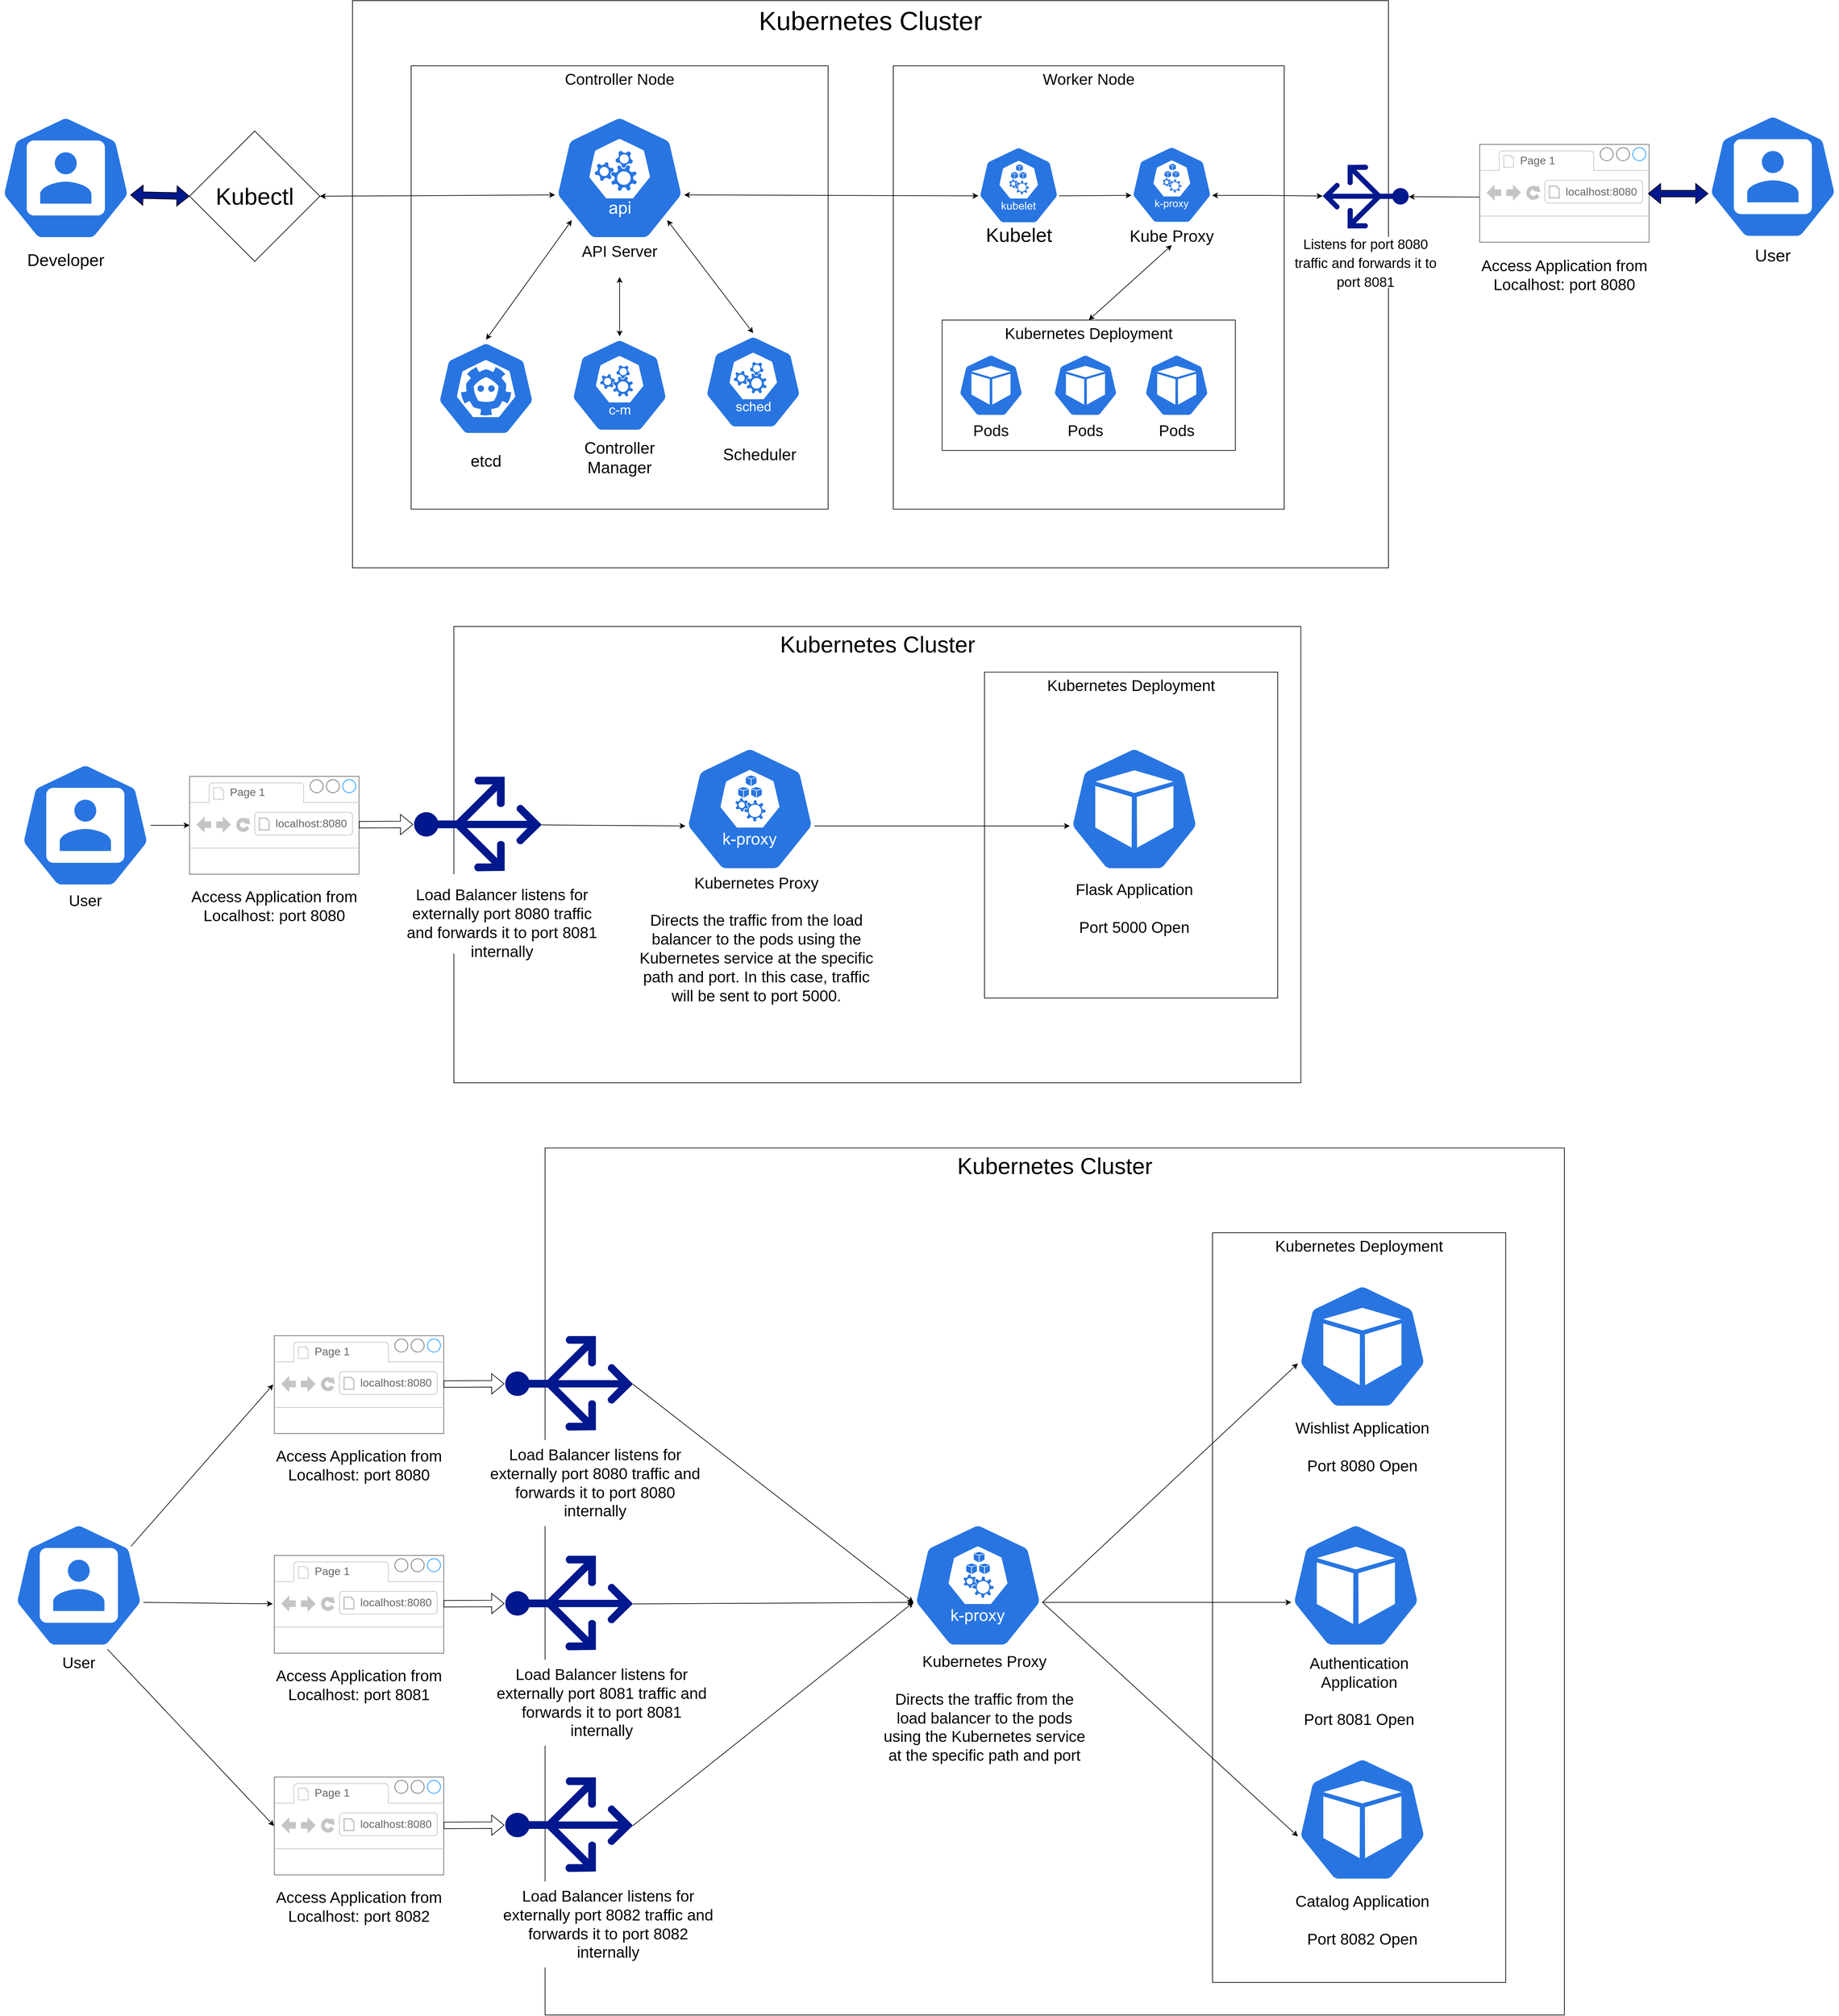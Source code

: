 <mxfile version="15.8.6" type="google"><diagram id="fSrnjGD2aspFWsJwa-Qv" name="Page-1"><mxGraphModel dx="2331" dy="1891" grid="1" gridSize="10" guides="1" tooltips="1" connect="1" arrows="1" fold="1" page="1" pageScale="1" pageWidth="850" pageHeight="1100" math="0" shadow="0"><root><mxCell id="0"/><mxCell id="1" parent="0"/><mxCell id="OQ4BUsbAyITo-hCKaC5o-9" value="&lt;span style=&quot;font-size: 35px&quot;&gt;Kubernetes Cluster&lt;/span&gt;" style="rounded=0;whiteSpace=wrap;html=1;align=center;verticalAlign=top;fillColor=default;" parent="1" vertex="1"><mxGeometry x="2495.6" y="960" width="1300" height="700" as="geometry"/></mxCell><mxCell id="OQ4BUsbAyITo-hCKaC5o-6" value="" style="sketch=0;aspect=fixed;pointerEvents=1;shadow=0;dashed=0;html=1;strokeColor=none;labelPosition=center;verticalLabelPosition=bottom;verticalAlign=top;align=center;fillColor=#00188D;shape=mxgraph.azure.load_balancer_generic;rotation=-90;" parent="1" vertex="1"><mxGeometry x="2460" y="1165" width="145" height="195.95" as="geometry"/></mxCell><mxCell id="OQ4BUsbAyITo-hCKaC5o-15" style="edgeStyle=orthogonalEdgeStyle;rounded=0;orthogonalLoop=1;jettySize=auto;html=1;fontSize=24;" parent="1" source="OQ4BUsbAyITo-hCKaC5o-10" target="OQ4BUsbAyITo-hCKaC5o-12" edge="1"><mxGeometry relative="1" as="geometry"/></mxCell><mxCell id="OQ4BUsbAyITo-hCKaC5o-10" value="" style="sketch=0;html=1;dashed=0;whitespace=wrap;fillColor=#2875E2;strokeColor=#ffffff;points=[[0.005,0.63,0],[0.1,0.2,0],[0.9,0.2,0],[0.5,0,0],[0.995,0.63,0],[0.72,0.99,0],[0.5,1,0],[0.28,0.99,0]];shape=mxgraph.kubernetes.icon;prIcon=user;fontSize=24;align=center;verticalAlign=top;" parent="1" vertex="1"><mxGeometry x="1830" y="1165" width="200" height="200" as="geometry"/></mxCell><mxCell id="OQ4BUsbAyITo-hCKaC5o-12" value="" style="strokeWidth=1;shadow=0;dashed=0;align=center;html=1;shape=mxgraph.mockup.containers.browserWindow;rSize=0;strokeColor=#666666;strokeColor2=#008cff;strokeColor3=#c4c4c4;mainText=,;recursiveResize=0;fontSize=24;" parent="1" vertex="1"><mxGeometry x="2090" y="1190" width="10" height="150" as="geometry"/></mxCell><mxCell id="OQ4BUsbAyITo-hCKaC5o-13" value="Page 1" style="strokeWidth=1;shadow=0;dashed=0;align=center;html=1;shape=mxgraph.mockup.containers.anchor;fontSize=17;fontColor=#666666;align=left;" parent="OQ4BUsbAyITo-hCKaC5o-12" vertex="1"><mxGeometry x="60" y="12" width="110" height="26" as="geometry"/></mxCell><mxCell id="OQ4BUsbAyITo-hCKaC5o-14" value="localhost:8080" style="strokeWidth=1;shadow=0;dashed=0;align=center;html=1;shape=mxgraph.mockup.containers.anchor;rSize=0;fontSize=17;fontColor=#666666;align=left;" parent="OQ4BUsbAyITo-hCKaC5o-12" vertex="1"><mxGeometry x="130" y="60" width="250" height="26" as="geometry"/></mxCell><mxCell id="OQ4BUsbAyITo-hCKaC5o-17" value="" style="shape=flexArrow;endArrow=classic;html=1;rounded=0;fontSize=24;exitX=25.986;exitY=0.494;exitDx=0;exitDy=0;exitPerimeter=0;entryX=0.495;entryY=-0.007;entryDx=0;entryDy=0;entryPerimeter=0;" parent="1" source="OQ4BUsbAyITo-hCKaC5o-12" target="OQ4BUsbAyITo-hCKaC5o-6" edge="1"><mxGeometry width="50" height="50" relative="1" as="geometry"><mxPoint x="2455.6" y="1278" as="sourcePoint"/><mxPoint x="2495.6" y="1264" as="targetPoint"/></mxGeometry></mxCell><mxCell id="OQ4BUsbAyITo-hCKaC5o-18" value="User" style="text;html=1;strokeColor=none;fillColor=none;align=center;verticalAlign=middle;whiteSpace=wrap;rounded=0;fontSize=24;" parent="1" vertex="1"><mxGeometry x="1900" y="1365.95" width="60" height="30" as="geometry"/></mxCell><mxCell id="OQ4BUsbAyITo-hCKaC5o-19" value="Access Application from Localhost: port 8080" style="text;html=1;strokeColor=none;fillColor=none;align=center;verticalAlign=middle;whiteSpace=wrap;rounded=0;fontSize=24;" parent="1" vertex="1"><mxGeometry x="2090" y="1350" width="260" height="78.1" as="geometry"/></mxCell><mxCell id="OQ4BUsbAyITo-hCKaC5o-20" value="&lt;span style=&quot;font-size: 21px&quot;&gt;&lt;br&gt;&lt;/span&gt;Load Balancer listens for externally port 8080 traffic and forwards it to port 8081 internally&lt;span style=&quot;font-size: 21px&quot;&gt;&lt;br&gt;&lt;/span&gt;" style="text;html=1;strokeColor=none;fillColor=default;align=center;verticalAlign=middle;whiteSpace=wrap;rounded=0;fontSize=24;" parent="1" vertex="1"><mxGeometry x="2412.5" y="1340" width="312.5" height="121.9" as="geometry"/></mxCell><mxCell id="OQ4BUsbAyITo-hCKaC5o-24" value="Kubernetes Proxy&lt;br&gt;&lt;br&gt;Directs the traffic from the load balancer to the pods using the Kubernetes service at the specific path and port. In this case, traffic will be sent to port 5000." style="text;html=1;strokeColor=none;fillColor=none;align=center;verticalAlign=middle;whiteSpace=wrap;rounded=0;fontSize=24;" parent="1" vertex="1"><mxGeometry x="2770" y="1330" width="380" height="220" as="geometry"/></mxCell><mxCell id="OQ4BUsbAyITo-hCKaC5o-25" value="Kubernetes Deployment" style="rounded=0;whiteSpace=wrap;html=1;fontSize=24;align=center;verticalAlign=top;fillColor=none;" parent="1" vertex="1"><mxGeometry x="3310" y="1030" width="450" height="500" as="geometry"/></mxCell><mxCell id="OQ4BUsbAyITo-hCKaC5o-26" value="" style="sketch=0;html=1;dashed=0;whitespace=wrap;fillColor=#2875E2;strokeColor=#ffffff;points=[[0.005,0.63,0],[0.1,0.2,0],[0.9,0.2,0],[0.5,0,0],[0.995,0.63,0],[0.72,0.99,0],[0.5,1,0],[0.28,0.99,0]];shape=mxgraph.kubernetes.icon;prIcon=pod;fontSize=24;align=center;verticalAlign=top;" parent="1" vertex="1"><mxGeometry x="3440" y="1140" width="200" height="200" as="geometry"/></mxCell><mxCell id="OQ4BUsbAyITo-hCKaC5o-30" value="Flask Application&lt;br&gt;&lt;br&gt;Port 5000 Open" style="text;html=1;strokeColor=none;fillColor=none;align=center;verticalAlign=middle;whiteSpace=wrap;rounded=0;fontSize=24;" parent="1" vertex="1"><mxGeometry x="3430" y="1330" width="220" height="125.95" as="geometry"/></mxCell><mxCell id="OQ4BUsbAyITo-hCKaC5o-35" value="&lt;font style=&quot;font-size: 40px&quot;&gt;Kubernetes Cluster&lt;/font&gt;" style="rounded=0;whiteSpace=wrap;html=1;align=center;verticalAlign=top;fillColor=default;" parent="1" vertex="1"><mxGeometry x="2340" width="1590" height="870" as="geometry"/></mxCell><mxCell id="OQ4BUsbAyITo-hCKaC5o-36" value="Controller Node" style="rounded=0;whiteSpace=wrap;html=1;fontSize=24;fillColor=default;align=center;verticalAlign=top;" parent="1" vertex="1"><mxGeometry x="2430" y="100" width="640" height="680" as="geometry"/></mxCell><mxCell id="OQ4BUsbAyITo-hCKaC5o-44" value="Worker Node" style="rounded=0;whiteSpace=wrap;html=1;fontSize=24;fillColor=default;align=center;verticalAlign=top;" parent="1" vertex="1"><mxGeometry x="3170" y="100" width="600" height="680" as="geometry"/></mxCell><mxCell id="OQ4BUsbAyITo-hCKaC5o-64" value="Kubectl" style="rhombus;whiteSpace=wrap;html=1;fontSize=36;fillColor=default;align=center;verticalAlign=middle;" parent="1" vertex="1"><mxGeometry x="2090" y="200" width="200" height="200" as="geometry"/></mxCell><mxCell id="OQ4BUsbAyITo-hCKaC5o-65" value="" style="endArrow=classic;html=1;rounded=0;fontSize=36;exitX=0.5;exitY=0;exitDx=0;exitDy=0;exitPerimeter=0;entryX=0.133;entryY=0.824;entryDx=0;entryDy=0;entryPerimeter=0;startArrow=classic;startFill=1;" parent="1" source="2pp3zBaJAFojBqM1P_Cb-28" target="2pp3zBaJAFojBqM1P_Cb-34" edge="1"><mxGeometry width="50" height="50" relative="1" as="geometry"><mxPoint x="2569.76" y="541.6" as="sourcePoint"/><mxPoint x="2619.8" y="379.85" as="targetPoint"/></mxGeometry></mxCell><mxCell id="OQ4BUsbAyITo-hCKaC5o-68" value="" style="endArrow=classic;html=1;rounded=0;fontSize=36;exitX=0.5;exitY=0;exitDx=0;exitDy=0;entryX=0.865;entryY=0.823;entryDx=0;entryDy=0;entryPerimeter=0;exitPerimeter=0;startArrow=classic;startFill=1;" parent="1" source="2pp3zBaJAFojBqM1P_Cb-30" target="2pp3zBaJAFojBqM1P_Cb-34" edge="1"><mxGeometry width="50" height="50" relative="1" as="geometry"><mxPoint x="2960" y="540" as="sourcePoint"/><mxPoint x="2880.8" y="380.45" as="targetPoint"/></mxGeometry></mxCell><mxCell id="OQ4BUsbAyITo-hCKaC5o-53" value="Kubernetes Deployment" style="rounded=0;whiteSpace=wrap;html=1;fontSize=24;fillColor=none;align=center;verticalAlign=top;" parent="1" vertex="1"><mxGeometry x="3245" y="490" width="450" height="200" as="geometry"/></mxCell><mxCell id="OQ4BUsbAyITo-hCKaC5o-69" value="" style="sketch=0;html=1;dashed=0;whitespace=wrap;fillColor=#2875E2;strokeColor=#ffffff;points=[[0.005,0.63,0],[0.1,0.2,0],[0.9,0.2,0],[0.5,0,0],[0.995,0.63,0],[0.72,0.99,0],[0.5,1,0],[0.28,0.99,0]];shape=mxgraph.kubernetes.icon;prIcon=pod;fontSize=36;align=center;verticalAlign=middle;" parent="1" vertex="1"><mxGeometry x="3270" y="540" width="100" height="100" as="geometry"/></mxCell><mxCell id="OQ4BUsbAyITo-hCKaC5o-71" value="&lt;font style=&quot;font-size: 24px&quot;&gt;Pods&lt;/font&gt;" style="text;html=1;strokeColor=none;fillColor=none;align=center;verticalAlign=middle;whiteSpace=wrap;rounded=0;fontSize=36;" parent="1" vertex="1"><mxGeometry x="3290" y="640" width="60" height="30" as="geometry"/></mxCell><mxCell id="OQ4BUsbAyITo-hCKaC5o-73" value="" style="sketch=0;html=1;dashed=0;whitespace=wrap;fillColor=#2875E2;strokeColor=#ffffff;points=[[0.005,0.63,0],[0.1,0.2,0],[0.9,0.2,0],[0.5,0,0],[0.995,0.63,0],[0.72,0.99,0],[0.5,1,0],[0.28,0.99,0]];shape=mxgraph.kubernetes.icon;prIcon=pod;fontSize=36;align=center;verticalAlign=middle;" parent="1" vertex="1"><mxGeometry x="3415" y="540" width="100" height="100" as="geometry"/></mxCell><mxCell id="OQ4BUsbAyITo-hCKaC5o-74" value="&lt;font style=&quot;font-size: 24px&quot;&gt;Pods&lt;/font&gt;" style="text;html=1;strokeColor=none;fillColor=none;align=center;verticalAlign=middle;whiteSpace=wrap;rounded=0;fontSize=36;" parent="1" vertex="1"><mxGeometry x="3435" y="640" width="60" height="30" as="geometry"/></mxCell><mxCell id="OQ4BUsbAyITo-hCKaC5o-75" value="" style="sketch=0;html=1;dashed=0;whitespace=wrap;fillColor=#2875E2;strokeColor=#ffffff;points=[[0.005,0.63,0],[0.1,0.2,0],[0.9,0.2,0],[0.5,0,0],[0.995,0.63,0],[0.72,0.99,0],[0.5,1,0],[0.28,0.99,0]];shape=mxgraph.kubernetes.icon;prIcon=pod;fontSize=36;align=center;verticalAlign=middle;" parent="1" vertex="1"><mxGeometry x="3555" y="540" width="100" height="100" as="geometry"/></mxCell><mxCell id="OQ4BUsbAyITo-hCKaC5o-76" value="&lt;font style=&quot;font-size: 24px&quot;&gt;Pods&lt;/font&gt;" style="text;html=1;strokeColor=none;fillColor=none;align=center;verticalAlign=middle;whiteSpace=wrap;rounded=0;fontSize=36;" parent="1" vertex="1"><mxGeometry x="3575" y="640" width="60" height="30" as="geometry"/></mxCell><mxCell id="OQ4BUsbAyITo-hCKaC5o-78" value="" style="endArrow=classic;html=1;rounded=0;fontSize=36;exitX=0.005;exitY=0.63;exitDx=0;exitDy=0;entryX=0.995;entryY=0.63;entryDx=0;entryDy=0;startArrow=classic;startFill=1;entryPerimeter=0;exitPerimeter=0;" parent="1" source="2pp3zBaJAFojBqM1P_Cb-47" target="2pp3zBaJAFojBqM1P_Cb-34" edge="1"><mxGeometry width="50" height="50" relative="1" as="geometry"><mxPoint x="3245" y="313.92" as="sourcePoint"/><mxPoint x="2900" y="305" as="targetPoint"/></mxGeometry></mxCell><mxCell id="OQ4BUsbAyITo-hCKaC5o-81" value="" style="endArrow=classic;html=1;rounded=0;fontSize=24;exitX=1;exitY=0.5;exitDx=0;exitDy=0;entryX=0.005;entryY=0.63;entryDx=0;entryDy=0;startArrow=classic;startFill=1;entryPerimeter=0;" parent="1" source="OQ4BUsbAyITo-hCKaC5o-64" target="2pp3zBaJAFojBqM1P_Cb-34" edge="1"><mxGeometry width="50" height="50" relative="1" as="geometry"><mxPoint x="2170" y="600" as="sourcePoint"/><mxPoint x="2600" y="305" as="targetPoint"/></mxGeometry></mxCell><mxCell id="OQ4BUsbAyITo-hCKaC5o-86" value="" style="sketch=0;html=1;dashed=0;whitespace=wrap;fillColor=#2875E2;strokeColor=#ffffff;points=[[0.005,0.63,0],[0.1,0.2,0],[0.9,0.2,0],[0.5,0,0],[0.995,0.63,0],[0.72,0.99,0],[0.5,1,0],[0.28,0.99,0]];shape=mxgraph.kubernetes.icon;prIcon=user;fontSize=24;align=center;verticalAlign=middle;" parent="1" vertex="1"><mxGeometry x="4420" y="170.0" width="200" height="200" as="geometry"/></mxCell><mxCell id="2pp3zBaJAFojBqM1P_Cb-20" style="edgeStyle=orthogonalEdgeStyle;rounded=0;orthogonalLoop=1;jettySize=auto;html=1;fontSize=30;startArrow=classic;startFill=1;" parent="1" source="OQ4BUsbAyITo-hCKaC5o-88" target="OQ4BUsbAyITo-hCKaC5o-93" edge="1"><mxGeometry relative="1" as="geometry"><Array as="points"><mxPoint x="4130" y="301.5"/><mxPoint x="4130" y="301.5"/></Array></mxGeometry></mxCell><mxCell id="OQ4BUsbAyITo-hCKaC5o-88" value="" style="strokeWidth=1;shadow=0;dashed=0;align=center;html=1;shape=mxgraph.mockup.containers.browserWindow;rSize=0;strokeColor=#666666;strokeColor2=#008cff;strokeColor3=#c4c4c4;mainText=,;recursiveResize=0;fontSize=24;" parent="1" vertex="1"><mxGeometry x="4070" y="220.5" width="10" height="150" as="geometry"/></mxCell><mxCell id="OQ4BUsbAyITo-hCKaC5o-89" value="Page 1" style="strokeWidth=1;shadow=0;dashed=0;align=center;html=1;shape=mxgraph.mockup.containers.anchor;fontSize=17;fontColor=#666666;align=left;" parent="OQ4BUsbAyITo-hCKaC5o-88" vertex="1"><mxGeometry x="60" y="12" width="110" height="26" as="geometry"/></mxCell><mxCell id="OQ4BUsbAyITo-hCKaC5o-90" value="localhost:8080" style="strokeWidth=1;shadow=0;dashed=0;align=center;html=1;shape=mxgraph.mockup.containers.anchor;rSize=0;fontSize=17;fontColor=#666666;align=left;" parent="OQ4BUsbAyITo-hCKaC5o-88" vertex="1"><mxGeometry x="130" y="60" width="250" height="26" as="geometry"/></mxCell><mxCell id="OQ4BUsbAyITo-hCKaC5o-91" value="Access Application from Localhost: port 8080" style="text;html=1;strokeColor=none;fillColor=none;align=center;verticalAlign=middle;whiteSpace=wrap;rounded=0;fontSize=24;" parent="1" vertex="1"><mxGeometry x="4070" y="382.4" width="260" height="78.1" as="geometry"/></mxCell><mxCell id="2pp3zBaJAFojBqM1P_Cb-55" style="edgeStyle=orthogonalEdgeStyle;rounded=0;orthogonalLoop=1;jettySize=auto;html=1;entryX=0.995;entryY=0.63;entryDx=0;entryDy=0;entryPerimeter=0;fontSize=25;startArrow=classic;startFill=1;fillColor=#00188D;" parent="1" source="OQ4BUsbAyITo-hCKaC5o-93" target="2pp3zBaJAFojBqM1P_Cb-45" edge="1"><mxGeometry relative="1" as="geometry"><Array as="points"><mxPoint x="3744" y="299"/></Array></mxGeometry></mxCell><mxCell id="OQ4BUsbAyITo-hCKaC5o-93" value="" style="sketch=0;aspect=fixed;pointerEvents=1;shadow=0;dashed=0;html=1;strokeColor=none;labelPosition=center;verticalLabelPosition=bottom;verticalAlign=top;align=center;fillColor=#00188D;shape=mxgraph.azure.load_balancer_generic;rotation=90;labelBackgroundColor=none;labelBorderColor=none;" parent="1" vertex="1"><mxGeometry x="3846.1" y="234.42" width="97.8" height="132.16" as="geometry"/></mxCell><mxCell id="OQ4BUsbAyITo-hCKaC5o-94" value="&lt;font style=&quot;font-size: 21px&quot;&gt;Listens for port 8080 traffic and forwards it to port 8081&lt;/font&gt;" style="text;html=1;strokeColor=none;fillColor=default;align=center;verticalAlign=middle;whiteSpace=wrap;rounded=0;fontSize=24;" parent="1" vertex="1"><mxGeometry x="3780" y="362.5" width="230" height="78.1" as="geometry"/></mxCell><mxCell id="2pp3zBaJAFojBqM1P_Cb-1" value="" style="sketch=0;html=1;dashed=0;whitespace=wrap;fillColor=#2875E2;strokeColor=#ffffff;points=[[0.005,0.63,0],[0.1,0.2,0],[0.9,0.2,0],[0.5,0,0],[0.995,0.63,0],[0.72,0.99,0],[0.5,1,0],[0.28,0.99,0]];shape=mxgraph.kubernetes.icon;prIcon=user;fontSize=24;align=center;verticalAlign=middle;" parent="1" vertex="1"><mxGeometry x="1800" y="172" width="200" height="200" as="geometry"/></mxCell><mxCell id="2pp3zBaJAFojBqM1P_Cb-2" value="Developer" style="text;html=1;strokeColor=none;fillColor=none;align=center;verticalAlign=middle;whiteSpace=wrap;rounded=0;fontSize=26;" parent="1" vertex="1"><mxGeometry x="1830" y="367" width="140" height="61" as="geometry"/></mxCell><mxCell id="2pp3zBaJAFojBqM1P_Cb-19" value="User" style="text;html=1;strokeColor=none;fillColor=none;align=center;verticalAlign=middle;whiteSpace=wrap;rounded=0;fontSize=26;" parent="1" vertex="1"><mxGeometry x="4450" y="360" width="140" height="61" as="geometry"/></mxCell><mxCell id="2pp3zBaJAFojBqM1P_Cb-23" value="" style="shape=flexArrow;endArrow=classic;startArrow=classic;html=1;rounded=0;fontSize=30;exitX=25.828;exitY=0.503;exitDx=0;exitDy=0;exitPerimeter=0;entryX=0.005;entryY=0.63;entryDx=0;entryDy=0;entryPerimeter=0;fillColor=#00188D;" parent="1" source="OQ4BUsbAyITo-hCKaC5o-88" target="OQ4BUsbAyITo-hCKaC5o-86" edge="1"><mxGeometry width="100" height="100" relative="1" as="geometry"><mxPoint x="4370" y="340.5" as="sourcePoint"/><mxPoint x="4470" y="240.5" as="targetPoint"/></mxGeometry></mxCell><mxCell id="2pp3zBaJAFojBqM1P_Cb-24" value="" style="shape=flexArrow;endArrow=classic;startArrow=classic;html=1;rounded=0;fontSize=30;fillColor=#00188D;exitX=0.995;exitY=0.63;exitDx=0;exitDy=0;exitPerimeter=0;entryX=0;entryY=0.5;entryDx=0;entryDy=0;" parent="1" source="2pp3zBaJAFojBqM1P_Cb-1" target="OQ4BUsbAyITo-hCKaC5o-64" edge="1"><mxGeometry width="100" height="100" relative="1" as="geometry"><mxPoint x="1910" y="357" as="sourcePoint"/><mxPoint x="2010" y="257" as="targetPoint"/></mxGeometry></mxCell><mxCell id="2pp3zBaJAFojBqM1P_Cb-28" value="" style="sketch=0;html=1;dashed=0;whitespace=wrap;fillColor=#2875E2;strokeColor=#ffffff;points=[[0.005,0.63,0],[0.1,0.2,0],[0.9,0.2,0],[0.5,0,0],[0.995,0.63,0],[0.72,0.99,0],[0.5,1,0],[0.28,0.99,0]];shape=mxgraph.kubernetes.icon;prIcon=etcd;labelBackgroundColor=none;labelBorderColor=none;fontSize=21;" parent="1" vertex="1"><mxGeometry x="2470" y="520" width="150" height="150" as="geometry"/></mxCell><mxCell id="2pp3zBaJAFojBqM1P_Cb-37" style="edgeStyle=orthogonalEdgeStyle;rounded=0;orthogonalLoop=1;jettySize=auto;html=1;entryX=0.5;entryY=1;entryDx=0;entryDy=0;fontSize=25;startArrow=classic;startFill=1;fillColor=#00188D;" parent="1" source="2pp3zBaJAFojBqM1P_Cb-29" target="2pp3zBaJAFojBqM1P_Cb-35" edge="1"><mxGeometry relative="1" as="geometry"/></mxCell><mxCell id="2pp3zBaJAFojBqM1P_Cb-29" value="" style="sketch=0;html=1;dashed=0;whitespace=wrap;fillColor=#2875E2;strokeColor=#ffffff;points=[[0.005,0.63,0],[0.1,0.2,0],[0.9,0.2,0],[0.5,0,0],[0.995,0.63,0],[0.72,0.99,0],[0.5,1,0],[0.28,0.99,0]];shape=mxgraph.kubernetes.icon;prIcon=c_m;labelBackgroundColor=none;labelBorderColor=none;fontSize=21;" parent="1" vertex="1"><mxGeometry x="2675" y="515" width="150" height="150" as="geometry"/></mxCell><mxCell id="2pp3zBaJAFojBqM1P_Cb-30" value="" style="sketch=0;html=1;dashed=0;whitespace=wrap;fillColor=#2875E2;strokeColor=#ffffff;points=[[0.005,0.63,0],[0.1,0.2,0],[0.9,0.2,0],[0.5,0,0],[0.995,0.63,0],[0.72,0.99,0],[0.5,1,0],[0.28,0.99,0]];shape=mxgraph.kubernetes.icon;prIcon=sched;labelBackgroundColor=none;labelBorderColor=none;fontSize=21;" parent="1" vertex="1"><mxGeometry x="2880" y="510" width="150" height="150" as="geometry"/></mxCell><mxCell id="2pp3zBaJAFojBqM1P_Cb-31" value="&lt;font style=&quot;font-size: 25px&quot;&gt;etcd&lt;/font&gt;" style="text;html=1;strokeColor=none;fillColor=none;align=center;verticalAlign=middle;whiteSpace=wrap;rounded=0;labelBackgroundColor=none;labelBorderColor=none;fontSize=21;" parent="1" vertex="1"><mxGeometry x="2490" y="670" width="110" height="70" as="geometry"/></mxCell><mxCell id="2pp3zBaJAFojBqM1P_Cb-32" value="&lt;font style=&quot;font-size: 25px&quot;&gt;Controller Manager&lt;/font&gt;" style="text;html=1;strokeColor=none;fillColor=none;align=center;verticalAlign=middle;whiteSpace=wrap;rounded=0;labelBackgroundColor=none;labelBorderColor=none;fontSize=21;" parent="1" vertex="1"><mxGeometry x="2695" y="665" width="110" height="70" as="geometry"/></mxCell><mxCell id="2pp3zBaJAFojBqM1P_Cb-33" value="&lt;span style=&quot;font-size: 25px&quot;&gt;Scheduler&lt;/span&gt;" style="text;html=1;strokeColor=none;fillColor=none;align=center;verticalAlign=middle;whiteSpace=wrap;rounded=0;labelBackgroundColor=none;labelBorderColor=none;fontSize=21;" parent="1" vertex="1"><mxGeometry x="2910" y="660" width="110" height="70" as="geometry"/></mxCell><mxCell id="2pp3zBaJAFojBqM1P_Cb-34" value="" style="sketch=0;html=1;dashed=0;whitespace=wrap;fillColor=#2875E2;strokeColor=#ffffff;points=[[0.005,0.63,0],[0.1,0.2,0],[0.9,0.2,0],[0.5,0,0],[0.995,0.63,0],[0.72,0.99,0],[0.5,1,0],[0.28,0.99,0]];shape=mxgraph.kubernetes.icon;prIcon=api;labelBackgroundColor=none;labelBorderColor=none;fontSize=25;" parent="1" vertex="1"><mxGeometry x="2650" y="172" width="200" height="200" as="geometry"/></mxCell><mxCell id="2pp3zBaJAFojBqM1P_Cb-35" value="&lt;span style=&quot;font-size: 24px&quot;&gt;API Server&lt;/span&gt;" style="text;html=1;strokeColor=none;fillColor=none;align=center;verticalAlign=middle;whiteSpace=wrap;rounded=0;labelBackgroundColor=none;labelBorderColor=none;fontSize=25;" parent="1" vertex="1"><mxGeometry x="2675" y="343.92" width="150" height="80" as="geometry"/></mxCell><mxCell id="2pp3zBaJAFojBqM1P_Cb-49" value="" style="group" parent="1" vertex="1" connectable="0"><mxGeometry x="3300" y="220.67" width="125" height="151.33" as="geometry"/></mxCell><mxCell id="2pp3zBaJAFojBqM1P_Cb-47" value="" style="sketch=0;html=1;dashed=0;whitespace=wrap;fillColor=#2875E2;strokeColor=#ffffff;points=[[0.005,0.63,0],[0.1,0.2,0],[0.9,0.2,0],[0.5,0,0],[0.995,0.63,0],[0.72,0.99,0],[0.5,1,0],[0.28,0.99,0]];shape=mxgraph.kubernetes.icon;prIcon=kubelet;labelBackgroundColor=none;labelBorderColor=none;fontSize=25;" parent="2pp3zBaJAFojBqM1P_Cb-49" vertex="1"><mxGeometry width="125" height="125" as="geometry"/></mxCell><mxCell id="2pp3zBaJAFojBqM1P_Cb-48" value="&lt;span style=&quot;font-size: 30px&quot;&gt;Kubelet&lt;/span&gt;" style="text;html=1;strokeColor=none;fillColor=none;align=center;verticalAlign=middle;whiteSpace=wrap;rounded=0;labelBackgroundColor=none;labelBorderColor=none;fontSize=25;" parent="2pp3zBaJAFojBqM1P_Cb-49" vertex="1"><mxGeometry x="34.5" y="124.997" width="56" height="26.333" as="geometry"/></mxCell><mxCell id="2pp3zBaJAFojBqM1P_Cb-51" value="" style="group" parent="1" vertex="1" connectable="0"><mxGeometry x="3530" y="220" width="135" height="155" as="geometry"/></mxCell><mxCell id="2pp3zBaJAFojBqM1P_Cb-45" value="" style="sketch=0;html=1;dashed=0;whitespace=wrap;fillColor=#2875E2;strokeColor=#ffffff;points=[[0.005,0.63,0],[0.1,0.2,0],[0.9,0.2,0],[0.5,0,0],[0.995,0.63,0],[0.72,0.99,0],[0.5,1,0],[0.28,0.99,0]];shape=mxgraph.kubernetes.icon;prIcon=k_proxy;labelBackgroundColor=none;labelBorderColor=none;fontSize=25;" parent="2pp3zBaJAFojBqM1P_Cb-51" vertex="1"><mxGeometry x="5" width="125" height="125" as="geometry"/></mxCell><mxCell id="2pp3zBaJAFojBqM1P_Cb-46" value="Kube Proxy" style="text;html=1;strokeColor=none;fillColor=none;align=center;verticalAlign=middle;whiteSpace=wrap;rounded=0;labelBackgroundColor=none;labelBorderColor=none;fontSize=25;" parent="2pp3zBaJAFojBqM1P_Cb-51" vertex="1"><mxGeometry y="125" width="135" height="30" as="geometry"/></mxCell><mxCell id="2pp3zBaJAFojBqM1P_Cb-52" value="" style="endArrow=classic;html=1;rounded=0;fontSize=25;fillColor=#00188D;exitX=0.995;exitY=0.63;exitDx=0;exitDy=0;exitPerimeter=0;entryX=0.005;entryY=0.63;entryDx=0;entryDy=0;entryPerimeter=0;" parent="1" source="2pp3zBaJAFojBqM1P_Cb-47" target="2pp3zBaJAFojBqM1P_Cb-45" edge="1"><mxGeometry width="50" height="50" relative="1" as="geometry"><mxPoint x="3460" y="330" as="sourcePoint"/><mxPoint x="3510" y="280" as="targetPoint"/></mxGeometry></mxCell><mxCell id="2pp3zBaJAFojBqM1P_Cb-53" value="" style="endArrow=classic;html=1;rounded=0;fontSize=25;fillColor=#00188D;exitX=0.5;exitY=1;exitDx=0;exitDy=0;entryX=0.5;entryY=0;entryDx=0;entryDy=0;startArrow=classic;startFill=1;" parent="1" source="2pp3zBaJAFojBqM1P_Cb-46" target="OQ4BUsbAyITo-hCKaC5o-53" edge="1"><mxGeometry width="50" height="50" relative="1" as="geometry"><mxPoint x="3540" y="460" as="sourcePoint"/><mxPoint x="3590" y="410" as="targetPoint"/></mxGeometry></mxCell><mxCell id="2pp3zBaJAFojBqM1P_Cb-56" value="" style="sketch=0;html=1;dashed=0;whitespace=wrap;fillColor=#2875E2;strokeColor=#ffffff;points=[[0.005,0.63,0],[0.1,0.2,0],[0.9,0.2,0],[0.5,0,0],[0.995,0.63,0],[0.72,0.99,0],[0.5,1,0],[0.28,0.99,0]];shape=mxgraph.kubernetes.icon;prIcon=k_proxy;labelBackgroundColor=none;labelBorderColor=none;fontSize=25;" parent="1" vertex="1"><mxGeometry x="2850" y="1140" width="200" height="200" as="geometry"/></mxCell><mxCell id="2pp3zBaJAFojBqM1P_Cb-57" value="" style="endArrow=classic;html=1;rounded=0;fontSize=25;fillColor=#00188D;exitX=0.49;exitY=1;exitDx=0;exitDy=0;exitPerimeter=0;entryX=0.005;entryY=0.63;entryDx=0;entryDy=0;entryPerimeter=0;" parent="1" source="OQ4BUsbAyITo-hCKaC5o-6" target="2pp3zBaJAFojBqM1P_Cb-56" edge="1"><mxGeometry width="50" height="50" relative="1" as="geometry"><mxPoint x="2720" y="1290" as="sourcePoint"/><mxPoint x="2770" y="1240" as="targetPoint"/></mxGeometry></mxCell><mxCell id="2pp3zBaJAFojBqM1P_Cb-58" value="" style="endArrow=classic;html=1;rounded=0;fontSize=25;fillColor=#00188D;exitX=0.995;exitY=0.63;exitDx=0;exitDy=0;exitPerimeter=0;entryX=0.005;entryY=0.63;entryDx=0;entryDy=0;entryPerimeter=0;" parent="1" source="2pp3zBaJAFojBqM1P_Cb-56" target="OQ4BUsbAyITo-hCKaC5o-26" edge="1"><mxGeometry width="50" height="50" relative="1" as="geometry"><mxPoint x="3090" y="1290" as="sourcePoint"/><mxPoint x="3140" y="1240" as="targetPoint"/></mxGeometry></mxCell><mxCell id="RI2--wZFa7GZPkH4QoId-2" value="&lt;font style=&quot;font-size: 35px&quot;&gt;Kubernetes Cluster&lt;/font&gt;" style="rounded=0;whiteSpace=wrap;html=1;align=center;verticalAlign=top;fillColor=default;" parent="1" vertex="1"><mxGeometry x="2635.6" y="1760" width="1564.4" height="1330" as="geometry"/></mxCell><mxCell id="RI2--wZFa7GZPkH4QoId-3" value="" style="sketch=0;aspect=fixed;pointerEvents=1;shadow=0;dashed=0;html=1;strokeColor=none;labelPosition=center;verticalLabelPosition=bottom;verticalAlign=top;align=center;fillColor=#00188D;shape=mxgraph.azure.load_balancer_generic;rotation=-90;" parent="1" vertex="1"><mxGeometry x="2600" y="2023" width="145" height="195.95" as="geometry"/></mxCell><mxCell id="RI2--wZFa7GZPkH4QoId-5" value="" style="sketch=0;html=1;dashed=0;whitespace=wrap;fillColor=#2875E2;strokeColor=#ffffff;points=[[0.005,0.63,0],[0.1,0.2,0],[0.9,0.2,0],[0.5,0,0],[0.995,0.63,0],[0.72,0.99,0],[0.5,1,0],[0.28,0.99,0]];shape=mxgraph.kubernetes.icon;prIcon=user;fontSize=24;align=center;verticalAlign=top;" parent="1" vertex="1"><mxGeometry x="1820" y="2330.95" width="200" height="200" as="geometry"/></mxCell><mxCell id="RI2--wZFa7GZPkH4QoId-6" value="" style="strokeWidth=1;shadow=0;dashed=0;align=center;html=1;shape=mxgraph.mockup.containers.browserWindow;rSize=0;strokeColor=#666666;strokeColor2=#008cff;strokeColor3=#c4c4c4;mainText=,;recursiveResize=0;fontSize=24;" parent="1" vertex="1"><mxGeometry x="2220" y="2048" width="10" height="150" as="geometry"/></mxCell><mxCell id="RI2--wZFa7GZPkH4QoId-7" value="Page 1" style="strokeWidth=1;shadow=0;dashed=0;align=center;html=1;shape=mxgraph.mockup.containers.anchor;fontSize=17;fontColor=#666666;align=left;" parent="RI2--wZFa7GZPkH4QoId-6" vertex="1"><mxGeometry x="60" y="12" width="110" height="26" as="geometry"/></mxCell><mxCell id="RI2--wZFa7GZPkH4QoId-8" value="localhost:8080" style="strokeWidth=1;shadow=0;dashed=0;align=center;html=1;shape=mxgraph.mockup.containers.anchor;rSize=0;fontSize=17;fontColor=#666666;align=left;" parent="RI2--wZFa7GZPkH4QoId-6" vertex="1"><mxGeometry x="130" y="60" width="250" height="26" as="geometry"/></mxCell><mxCell id="RI2--wZFa7GZPkH4QoId-9" value="" style="shape=flexArrow;endArrow=classic;html=1;rounded=0;fontSize=24;exitX=25.986;exitY=0.494;exitDx=0;exitDy=0;exitPerimeter=0;entryX=0.495;entryY=-0.007;entryDx=0;entryDy=0;entryPerimeter=0;" parent="1" source="RI2--wZFa7GZPkH4QoId-6" target="RI2--wZFa7GZPkH4QoId-3" edge="1"><mxGeometry width="50" height="50" relative="1" as="geometry"><mxPoint x="2585.6" y="2136" as="sourcePoint"/><mxPoint x="2625.6" y="2122" as="targetPoint"/></mxGeometry></mxCell><mxCell id="RI2--wZFa7GZPkH4QoId-10" value="User" style="text;html=1;strokeColor=none;fillColor=none;align=center;verticalAlign=middle;whiteSpace=wrap;rounded=0;fontSize=24;" parent="1" vertex="1"><mxGeometry x="1890" y="2535" width="60" height="30" as="geometry"/></mxCell><mxCell id="RI2--wZFa7GZPkH4QoId-11" value="Access Application from Localhost: port 8080" style="text;html=1;strokeColor=none;fillColor=none;align=center;verticalAlign=middle;whiteSpace=wrap;rounded=0;fontSize=24;" parent="1" vertex="1"><mxGeometry x="2220" y="2208" width="260" height="78.1" as="geometry"/></mxCell><mxCell id="RI2--wZFa7GZPkH4QoId-12" value="&lt;span style=&quot;font-size: 24px;&quot;&gt;Load Balancer listens for externally port 8080 traffic and forwards it to port 8080 internally&lt;/span&gt;" style="text;html=1;strokeColor=none;fillColor=default;align=center;verticalAlign=middle;whiteSpace=wrap;rounded=0;fontSize=24;" parent="1" vertex="1"><mxGeometry x="2545" y="2208" width="335" height="132" as="geometry"/></mxCell><mxCell id="RI2--wZFa7GZPkH4QoId-14" value="Kubernetes Deployment" style="rounded=0;whiteSpace=wrap;html=1;fontSize=24;align=center;verticalAlign=top;fillColor=none;" parent="1" vertex="1"><mxGeometry x="3660" y="1890" width="450" height="1150" as="geometry"/></mxCell><mxCell id="RI2--wZFa7GZPkH4QoId-15" value="" style="sketch=0;html=1;dashed=0;whitespace=wrap;fillColor=#2875E2;strokeColor=#ffffff;points=[[0.005,0.63,0],[0.1,0.2,0],[0.9,0.2,0],[0.5,0,0],[0.995,0.63,0],[0.72,0.99,0],[0.5,1,0],[0.28,0.99,0]];shape=mxgraph.kubernetes.icon;prIcon=pod;fontSize=24;align=center;verticalAlign=top;" parent="1" vertex="1"><mxGeometry x="3790" y="1964.49" width="200" height="200" as="geometry"/></mxCell><mxCell id="RI2--wZFa7GZPkH4QoId-16" value="Wishlist Application&lt;br&gt;&lt;br&gt;Port 8080 Open" style="text;html=1;strokeColor=none;fillColor=none;align=center;verticalAlign=middle;whiteSpace=wrap;rounded=0;fontSize=24;" parent="1" vertex="1"><mxGeometry x="3780" y="2155.56" width="220" height="125.95" as="geometry"/></mxCell><mxCell id="RI2--wZFa7GZPkH4QoId-17" value="Kubernetes Proxy&lt;br&gt;&lt;br&gt;Directs the traffic from the load balancer to the pods using the Kubernetes service at the specific path and port" style="text;html=1;strokeColor=none;fillColor=none;align=center;verticalAlign=middle;whiteSpace=wrap;rounded=0;fontSize=24;" parent="1" vertex="1"><mxGeometry x="3150" y="2500" width="320" height="239.05" as="geometry"/></mxCell><mxCell id="RI2--wZFa7GZPkH4QoId-18" value="" style="sketch=0;html=1;dashed=0;whitespace=wrap;fillColor=#2875E2;strokeColor=#ffffff;points=[[0.005,0.63,0],[0.1,0.2,0],[0.9,0.2,0],[0.5,0,0],[0.995,0.63,0],[0.72,0.99,0],[0.5,1,0],[0.28,0.99,0]];shape=mxgraph.kubernetes.icon;prIcon=k_proxy;labelBackgroundColor=none;labelBorderColor=none;fontSize=25;" parent="1" vertex="1"><mxGeometry x="3200" y="2330.95" width="200" height="200" as="geometry"/></mxCell><mxCell id="RI2--wZFa7GZPkH4QoId-19" value="" style="endArrow=classic;html=1;rounded=0;fontSize=25;fillColor=#00188D;exitX=0.49;exitY=1;exitDx=0;exitDy=0;exitPerimeter=0;entryX=0.005;entryY=0.63;entryDx=0;entryDy=0;entryPerimeter=0;" parent="1" source="RI2--wZFa7GZPkH4QoId-3" target="RI2--wZFa7GZPkH4QoId-18" edge="1"><mxGeometry width="50" height="50" relative="1" as="geometry"><mxPoint x="2850" y="2150" as="sourcePoint"/><mxPoint x="2900" y="2100" as="targetPoint"/></mxGeometry></mxCell><mxCell id="RI2--wZFa7GZPkH4QoId-20" value="" style="endArrow=classic;html=1;rounded=0;fontSize=25;fillColor=#00188D;exitX=0.995;exitY=0.63;exitDx=0;exitDy=0;exitPerimeter=0;entryX=0.005;entryY=0.63;entryDx=0;entryDy=0;entryPerimeter=0;" parent="1" source="RI2--wZFa7GZPkH4QoId-18" target="RI2--wZFa7GZPkH4QoId-15" edge="1"><mxGeometry width="50" height="50" relative="1" as="geometry"><mxPoint x="3220" y="2150" as="sourcePoint"/><mxPoint x="3270" y="2100" as="targetPoint"/></mxGeometry></mxCell><mxCell id="RI2--wZFa7GZPkH4QoId-21" value="" style="sketch=0;aspect=fixed;pointerEvents=1;shadow=0;dashed=0;html=1;strokeColor=none;labelPosition=center;verticalLabelPosition=bottom;verticalAlign=top;align=center;fillColor=#00188D;shape=mxgraph.azure.load_balancer_generic;rotation=-90;" parent="1" vertex="1"><mxGeometry x="2600" y="2360" width="145" height="195.95" as="geometry"/></mxCell><mxCell id="RI2--wZFa7GZPkH4QoId-24" value="" style="strokeWidth=1;shadow=0;dashed=0;align=center;html=1;shape=mxgraph.mockup.containers.browserWindow;rSize=0;strokeColor=#666666;strokeColor2=#008cff;strokeColor3=#c4c4c4;mainText=,;recursiveResize=0;fontSize=24;" parent="1" vertex="1"><mxGeometry x="2220" y="2385" width="10" height="150" as="geometry"/></mxCell><mxCell id="RI2--wZFa7GZPkH4QoId-25" value="Page 1" style="strokeWidth=1;shadow=0;dashed=0;align=center;html=1;shape=mxgraph.mockup.containers.anchor;fontSize=17;fontColor=#666666;align=left;" parent="RI2--wZFa7GZPkH4QoId-24" vertex="1"><mxGeometry x="60" y="12" width="110" height="26" as="geometry"/></mxCell><mxCell id="RI2--wZFa7GZPkH4QoId-26" value="localhost:8080" style="strokeWidth=1;shadow=0;dashed=0;align=center;html=1;shape=mxgraph.mockup.containers.anchor;rSize=0;fontSize=17;fontColor=#666666;align=left;" parent="RI2--wZFa7GZPkH4QoId-24" vertex="1"><mxGeometry x="130" y="60" width="250" height="26" as="geometry"/></mxCell><mxCell id="RI2--wZFa7GZPkH4QoId-27" value="" style="shape=flexArrow;endArrow=classic;html=1;rounded=0;fontSize=24;exitX=25.986;exitY=0.494;exitDx=0;exitDy=0;exitPerimeter=0;entryX=0.495;entryY=-0.007;entryDx=0;entryDy=0;entryPerimeter=0;" parent="1" source="RI2--wZFa7GZPkH4QoId-24" target="RI2--wZFa7GZPkH4QoId-21" edge="1"><mxGeometry width="50" height="50" relative="1" as="geometry"><mxPoint x="2585.6" y="2473" as="sourcePoint"/><mxPoint x="2625.6" y="2459" as="targetPoint"/></mxGeometry></mxCell><mxCell id="RI2--wZFa7GZPkH4QoId-29" value="Access Application from Localhost: port 8081" style="text;html=1;strokeColor=none;fillColor=none;align=center;verticalAlign=middle;whiteSpace=wrap;rounded=0;fontSize=24;" parent="1" vertex="1"><mxGeometry x="2220" y="2545" width="260" height="78.1" as="geometry"/></mxCell><mxCell id="RI2--wZFa7GZPkH4QoId-33" value="" style="sketch=0;html=1;dashed=0;whitespace=wrap;fillColor=#2875E2;strokeColor=#ffffff;points=[[0.005,0.63,0],[0.1,0.2,0],[0.9,0.2,0],[0.5,0,0],[0.995,0.63,0],[0.72,0.99,0],[0.5,1,0],[0.28,0.99,0]];shape=mxgraph.kubernetes.icon;prIcon=pod;fontSize=24;align=center;verticalAlign=top;" parent="1" vertex="1"><mxGeometry x="3780" y="2330.95" width="200" height="200" as="geometry"/></mxCell><mxCell id="RI2--wZFa7GZPkH4QoId-34" value="Authentication Application&lt;br&gt;&lt;br&gt;Port 8081 Open" style="text;html=1;strokeColor=none;fillColor=none;align=center;verticalAlign=middle;whiteSpace=wrap;rounded=0;fontSize=24;" parent="1" vertex="1"><mxGeometry x="3775" y="2530.95" width="220" height="125.95" as="geometry"/></mxCell><mxCell id="RI2--wZFa7GZPkH4QoId-37" value="" style="endArrow=classic;html=1;rounded=0;fontSize=25;fillColor=#00188D;exitX=0.49;exitY=1;exitDx=0;exitDy=0;exitPerimeter=0;entryX=0.005;entryY=0.63;entryDx=0;entryDy=0;entryPerimeter=0;" parent="1" source="RI2--wZFa7GZPkH4QoId-21" target="RI2--wZFa7GZPkH4QoId-18" edge="1"><mxGeometry width="50" height="50" relative="1" as="geometry"><mxPoint x="2850" y="2640" as="sourcePoint"/><mxPoint x="2981" y="2616" as="targetPoint"/></mxGeometry></mxCell><mxCell id="RI2--wZFa7GZPkH4QoId-39" value="" style="sketch=0;html=1;dashed=0;whitespace=wrap;fillColor=#2875E2;strokeColor=#ffffff;points=[[0.005,0.63,0],[0.1,0.2,0],[0.9,0.2,0],[0.5,0,0],[0.995,0.63,0],[0.72,0.99,0],[0.5,1,0],[0.28,0.99,0]];shape=mxgraph.kubernetes.icon;prIcon=pod;fontSize=24;align=center;verticalAlign=top;" parent="1" vertex="1"><mxGeometry x="3790" y="2690" width="200" height="200" as="geometry"/></mxCell><mxCell id="RI2--wZFa7GZPkH4QoId-40" value="Catalog Application&lt;br&gt;&lt;br&gt;Port 8082 Open" style="text;html=1;strokeColor=none;fillColor=none;align=center;verticalAlign=middle;whiteSpace=wrap;rounded=0;fontSize=24;" parent="1" vertex="1"><mxGeometry x="3780" y="2882.07" width="220" height="125.95" as="geometry"/></mxCell><mxCell id="RI2--wZFa7GZPkH4QoId-44" value="" style="sketch=0;aspect=fixed;pointerEvents=1;shadow=0;dashed=0;html=1;strokeColor=none;labelPosition=center;verticalLabelPosition=bottom;verticalAlign=top;align=center;fillColor=#00188D;shape=mxgraph.azure.load_balancer_generic;rotation=-90;" parent="1" vertex="1"><mxGeometry x="2600" y="2700" width="145" height="195.95" as="geometry"/></mxCell><mxCell id="RI2--wZFa7GZPkH4QoId-45" value="" style="strokeWidth=1;shadow=0;dashed=0;align=center;html=1;shape=mxgraph.mockup.containers.browserWindow;rSize=0;strokeColor=#666666;strokeColor2=#008cff;strokeColor3=#c4c4c4;mainText=,;recursiveResize=0;fontSize=24;" parent="1" vertex="1"><mxGeometry x="2220" y="2725" width="10" height="150" as="geometry"/></mxCell><mxCell id="RI2--wZFa7GZPkH4QoId-46" value="Page 1" style="strokeWidth=1;shadow=0;dashed=0;align=center;html=1;shape=mxgraph.mockup.containers.anchor;fontSize=17;fontColor=#666666;align=left;" parent="RI2--wZFa7GZPkH4QoId-45" vertex="1"><mxGeometry x="60" y="12" width="110" height="26" as="geometry"/></mxCell><mxCell id="RI2--wZFa7GZPkH4QoId-47" value="localhost:8080" style="strokeWidth=1;shadow=0;dashed=0;align=center;html=1;shape=mxgraph.mockup.containers.anchor;rSize=0;fontSize=17;fontColor=#666666;align=left;" parent="RI2--wZFa7GZPkH4QoId-45" vertex="1"><mxGeometry x="130" y="60" width="250" height="26" as="geometry"/></mxCell><mxCell id="RI2--wZFa7GZPkH4QoId-48" value="" style="shape=flexArrow;endArrow=classic;html=1;rounded=0;fontSize=24;exitX=25.986;exitY=0.494;exitDx=0;exitDy=0;exitPerimeter=0;entryX=0.495;entryY=-0.007;entryDx=0;entryDy=0;entryPerimeter=0;" parent="1" source="RI2--wZFa7GZPkH4QoId-45" target="RI2--wZFa7GZPkH4QoId-44" edge="1"><mxGeometry width="50" height="50" relative="1" as="geometry"><mxPoint x="2585.6" y="2813" as="sourcePoint"/><mxPoint x="2625.6" y="2799" as="targetPoint"/></mxGeometry></mxCell><mxCell id="RI2--wZFa7GZPkH4QoId-49" value="Access Application from Localhost: port 8082" style="text;html=1;strokeColor=none;fillColor=none;align=center;verticalAlign=middle;whiteSpace=wrap;rounded=0;fontSize=24;" parent="1" vertex="1"><mxGeometry x="2220" y="2885" width="260" height="78.1" as="geometry"/></mxCell><mxCell id="RI2--wZFa7GZPkH4QoId-51" value="" style="endArrow=classic;html=1;rounded=0;exitX=0.9;exitY=0.2;exitDx=0;exitDy=0;exitPerimeter=0;entryX=-0.157;entryY=0.498;entryDx=0;entryDy=0;entryPerimeter=0;" parent="1" source="RI2--wZFa7GZPkH4QoId-5" target="RI2--wZFa7GZPkH4QoId-6" edge="1"><mxGeometry width="50" height="50" relative="1" as="geometry"><mxPoint x="2090" y="2290" as="sourcePoint"/><mxPoint x="2140" y="2240" as="targetPoint"/></mxGeometry></mxCell><mxCell id="RI2--wZFa7GZPkH4QoId-52" value="" style="endArrow=classic;html=1;rounded=0;exitX=0.995;exitY=0.63;exitDx=0;exitDy=0;exitPerimeter=0;entryX=-0.238;entryY=0.495;entryDx=0;entryDy=0;entryPerimeter=0;" parent="1" source="RI2--wZFa7GZPkH4QoId-5" target="RI2--wZFa7GZPkH4QoId-24" edge="1"><mxGeometry width="50" height="50" relative="1" as="geometry"><mxPoint x="2010" y="2397.97" as="sourcePoint"/><mxPoint x="2228.43" y="2132.7" as="targetPoint"/></mxGeometry></mxCell><mxCell id="RI2--wZFa7GZPkH4QoId-53" value="" style="endArrow=classic;html=1;rounded=0;exitX=0.72;exitY=0.99;exitDx=0;exitDy=0;exitPerimeter=0;entryX=-0.033;entryY=0.5;entryDx=0;entryDy=0;entryPerimeter=0;" parent="1" source="RI2--wZFa7GZPkH4QoId-5" target="RI2--wZFa7GZPkH4QoId-45" edge="1"><mxGeometry width="50" height="50" relative="1" as="geometry"><mxPoint x="2010" y="2380.95" as="sourcePoint"/><mxPoint x="2228.43" y="2132.7" as="targetPoint"/></mxGeometry></mxCell><mxCell id="RI2--wZFa7GZPkH4QoId-55" value="" style="endArrow=classic;html=1;rounded=0;fontSize=25;fillColor=#00188D;exitX=0.49;exitY=1;exitDx=0;exitDy=0;exitPerimeter=0;entryX=0.005;entryY=0.63;entryDx=0;entryDy=0;entryPerimeter=0;" parent="1" source="RI2--wZFa7GZPkH4QoId-44" target="RI2--wZFa7GZPkH4QoId-18" edge="1"><mxGeometry width="50" height="50" relative="1" as="geometry"><mxPoint x="2830.005" y="2669.995" as="sourcePoint"/><mxPoint x="3260.53" y="3004.52" as="targetPoint"/></mxGeometry></mxCell><mxCell id="RI2--wZFa7GZPkH4QoId-56" value="" style="endArrow=classic;html=1;rounded=0;fontSize=25;fillColor=#00188D;exitX=0.995;exitY=0.63;exitDx=0;exitDy=0;exitPerimeter=0;entryX=0.005;entryY=0.63;entryDx=0;entryDy=0;entryPerimeter=0;" parent="1" source="RI2--wZFa7GZPkH4QoId-18" target="RI2--wZFa7GZPkH4QoId-33" edge="1"><mxGeometry width="50" height="50" relative="1" as="geometry"><mxPoint x="3409" y="2466.95" as="sourcePoint"/><mxPoint x="3801" y="2136" as="targetPoint"/></mxGeometry></mxCell><mxCell id="RI2--wZFa7GZPkH4QoId-57" value="" style="endArrow=classic;html=1;rounded=0;fontSize=25;fillColor=#00188D;exitX=0.995;exitY=0.63;exitDx=0;exitDy=0;exitPerimeter=0;entryX=0.005;entryY=0.63;entryDx=0;entryDy=0;entryPerimeter=0;" parent="1" source="RI2--wZFa7GZPkH4QoId-18" target="RI2--wZFa7GZPkH4QoId-39" edge="1"><mxGeometry width="50" height="50" relative="1" as="geometry"><mxPoint x="3409" y="2466.95" as="sourcePoint"/><mxPoint x="3791" y="2496" as="targetPoint"/></mxGeometry></mxCell><mxCell id="RI2--wZFa7GZPkH4QoId-58" value="&lt;span style=&quot;font-size: 24px;&quot;&gt;Load Balancer listens for externally port 8081 traffic and forwards it to port 8081 internally&lt;/span&gt;" style="text;html=1;strokeColor=none;fillColor=default;align=center;verticalAlign=middle;whiteSpace=wrap;rounded=0;fontSize=24;" parent="1" vertex="1"><mxGeometry x="2555" y="2545" width="335" height="132" as="geometry"/></mxCell><mxCell id="RI2--wZFa7GZPkH4QoId-59" value="&lt;span style=&quot;font-size: 24px&quot;&gt;Load Balancer listens for externally port 8082 traffic and forwards it to port 8082 internally&lt;/span&gt;" style="text;html=1;strokeColor=none;fillColor=default;align=center;verticalAlign=middle;whiteSpace=wrap;rounded=0;fontSize=24;" parent="1" vertex="1"><mxGeometry x="2565" y="2885" width="335" height="132" as="geometry"/></mxCell></root></mxGraphModel></diagram></mxfile>